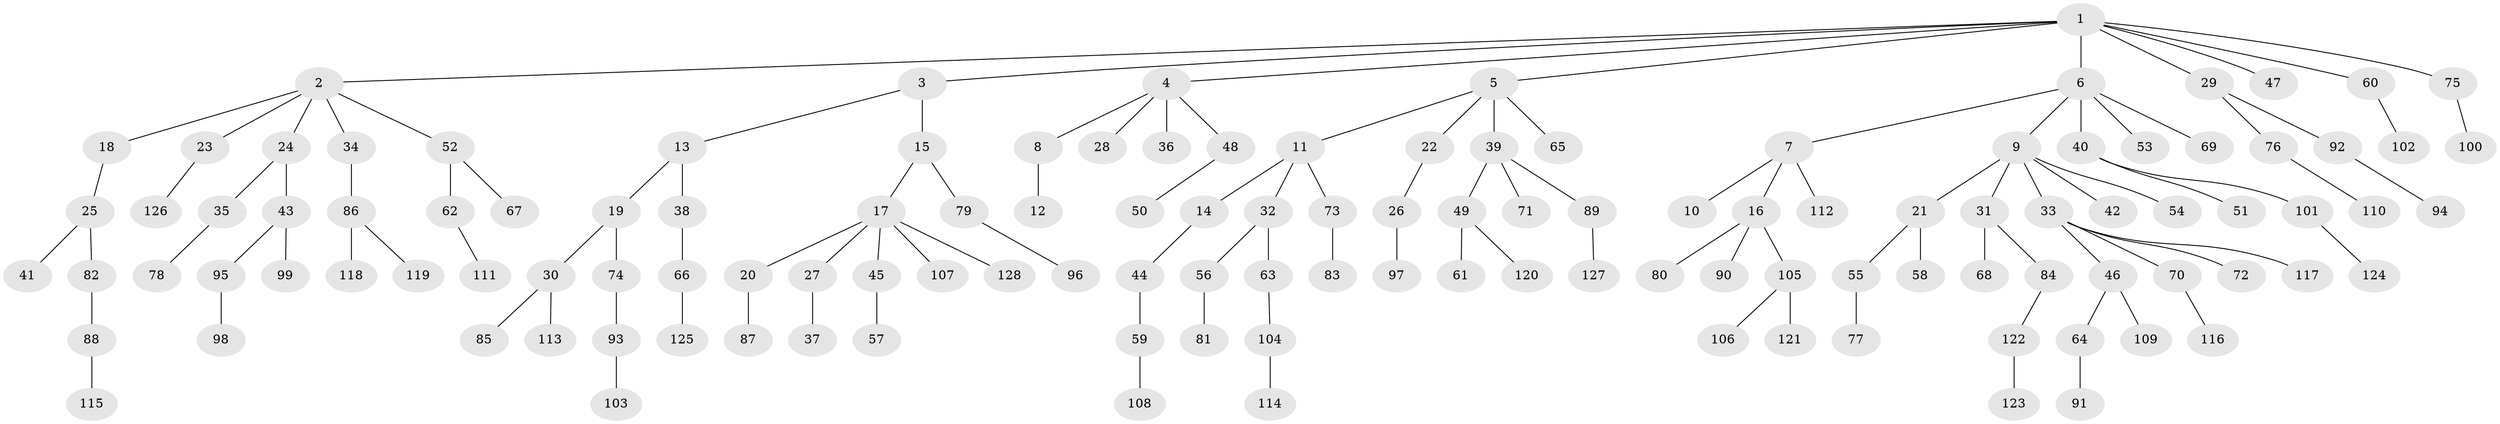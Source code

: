 // Generated by graph-tools (version 1.1) at 2025/52/03/09/25 04:52:23]
// undirected, 128 vertices, 127 edges
graph export_dot {
graph [start="1"]
  node [color=gray90,style=filled];
  1;
  2;
  3;
  4;
  5;
  6;
  7;
  8;
  9;
  10;
  11;
  12;
  13;
  14;
  15;
  16;
  17;
  18;
  19;
  20;
  21;
  22;
  23;
  24;
  25;
  26;
  27;
  28;
  29;
  30;
  31;
  32;
  33;
  34;
  35;
  36;
  37;
  38;
  39;
  40;
  41;
  42;
  43;
  44;
  45;
  46;
  47;
  48;
  49;
  50;
  51;
  52;
  53;
  54;
  55;
  56;
  57;
  58;
  59;
  60;
  61;
  62;
  63;
  64;
  65;
  66;
  67;
  68;
  69;
  70;
  71;
  72;
  73;
  74;
  75;
  76;
  77;
  78;
  79;
  80;
  81;
  82;
  83;
  84;
  85;
  86;
  87;
  88;
  89;
  90;
  91;
  92;
  93;
  94;
  95;
  96;
  97;
  98;
  99;
  100;
  101;
  102;
  103;
  104;
  105;
  106;
  107;
  108;
  109;
  110;
  111;
  112;
  113;
  114;
  115;
  116;
  117;
  118;
  119;
  120;
  121;
  122;
  123;
  124;
  125;
  126;
  127;
  128;
  1 -- 2;
  1 -- 3;
  1 -- 4;
  1 -- 5;
  1 -- 6;
  1 -- 29;
  1 -- 47;
  1 -- 60;
  1 -- 75;
  2 -- 18;
  2 -- 23;
  2 -- 24;
  2 -- 34;
  2 -- 52;
  3 -- 13;
  3 -- 15;
  4 -- 8;
  4 -- 28;
  4 -- 36;
  4 -- 48;
  5 -- 11;
  5 -- 22;
  5 -- 39;
  5 -- 65;
  6 -- 7;
  6 -- 9;
  6 -- 40;
  6 -- 53;
  6 -- 69;
  7 -- 10;
  7 -- 16;
  7 -- 112;
  8 -- 12;
  9 -- 21;
  9 -- 31;
  9 -- 33;
  9 -- 42;
  9 -- 54;
  11 -- 14;
  11 -- 32;
  11 -- 73;
  13 -- 19;
  13 -- 38;
  14 -- 44;
  15 -- 17;
  15 -- 79;
  16 -- 80;
  16 -- 90;
  16 -- 105;
  17 -- 20;
  17 -- 27;
  17 -- 45;
  17 -- 107;
  17 -- 128;
  18 -- 25;
  19 -- 30;
  19 -- 74;
  20 -- 87;
  21 -- 55;
  21 -- 58;
  22 -- 26;
  23 -- 126;
  24 -- 35;
  24 -- 43;
  25 -- 41;
  25 -- 82;
  26 -- 97;
  27 -- 37;
  29 -- 76;
  29 -- 92;
  30 -- 85;
  30 -- 113;
  31 -- 68;
  31 -- 84;
  32 -- 56;
  32 -- 63;
  33 -- 46;
  33 -- 70;
  33 -- 72;
  33 -- 117;
  34 -- 86;
  35 -- 78;
  38 -- 66;
  39 -- 49;
  39 -- 71;
  39 -- 89;
  40 -- 51;
  40 -- 101;
  43 -- 95;
  43 -- 99;
  44 -- 59;
  45 -- 57;
  46 -- 64;
  46 -- 109;
  48 -- 50;
  49 -- 61;
  49 -- 120;
  52 -- 62;
  52 -- 67;
  55 -- 77;
  56 -- 81;
  59 -- 108;
  60 -- 102;
  62 -- 111;
  63 -- 104;
  64 -- 91;
  66 -- 125;
  70 -- 116;
  73 -- 83;
  74 -- 93;
  75 -- 100;
  76 -- 110;
  79 -- 96;
  82 -- 88;
  84 -- 122;
  86 -- 118;
  86 -- 119;
  88 -- 115;
  89 -- 127;
  92 -- 94;
  93 -- 103;
  95 -- 98;
  101 -- 124;
  104 -- 114;
  105 -- 106;
  105 -- 121;
  122 -- 123;
}
